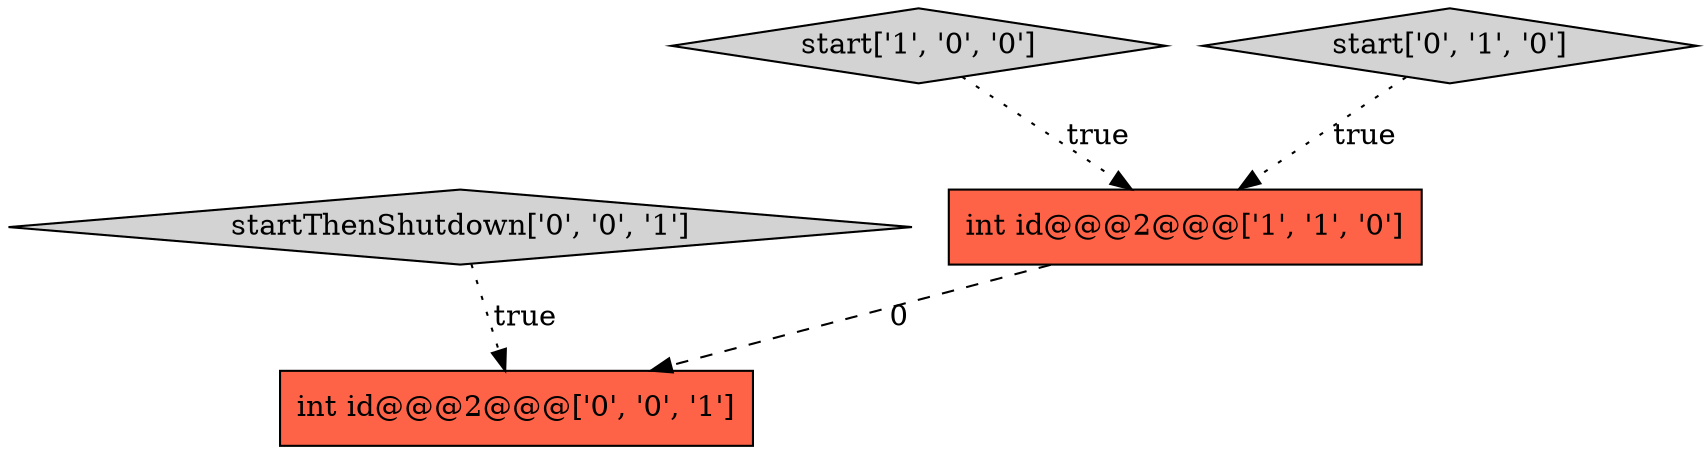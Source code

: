 digraph {
1 [style = filled, label = "int id@@@2@@@['1', '1', '0']", fillcolor = tomato, shape = box image = "AAA0AAABBB1BBB"];
4 [style = filled, label = "startThenShutdown['0', '0', '1']", fillcolor = lightgray, shape = diamond image = "AAA0AAABBB3BBB"];
0 [style = filled, label = "start['1', '0', '0']", fillcolor = lightgray, shape = diamond image = "AAA0AAABBB1BBB"];
3 [style = filled, label = "int id@@@2@@@['0', '0', '1']", fillcolor = tomato, shape = box image = "AAA0AAABBB3BBB"];
2 [style = filled, label = "start['0', '1', '0']", fillcolor = lightgray, shape = diamond image = "AAA0AAABBB2BBB"];
2->1 [style = dotted, label="true"];
0->1 [style = dotted, label="true"];
4->3 [style = dotted, label="true"];
1->3 [style = dashed, label="0"];
}
